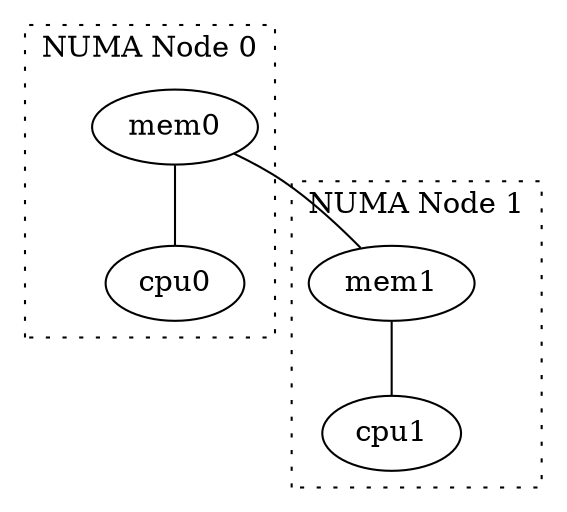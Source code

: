 graph G {

    //ratio=fill;
    //ranksep=1.5;
    nodesep=0.25;

    subgraph cluster_numa0 { label="NUMA Node 0";
        mem0;
        cpu0;
        graph[style=dotted];
    }

    subgraph cluster_numa1 { label="NUMA Node 1";
        mem1;
        cpu1;
        graph[style=dotted];
    }

    mem0 -- cpu0;
    mem1 -- cpu1;

    mem0 -- mem1 [ltail=cluster_numa1,lhead=cluster_numa0];
}